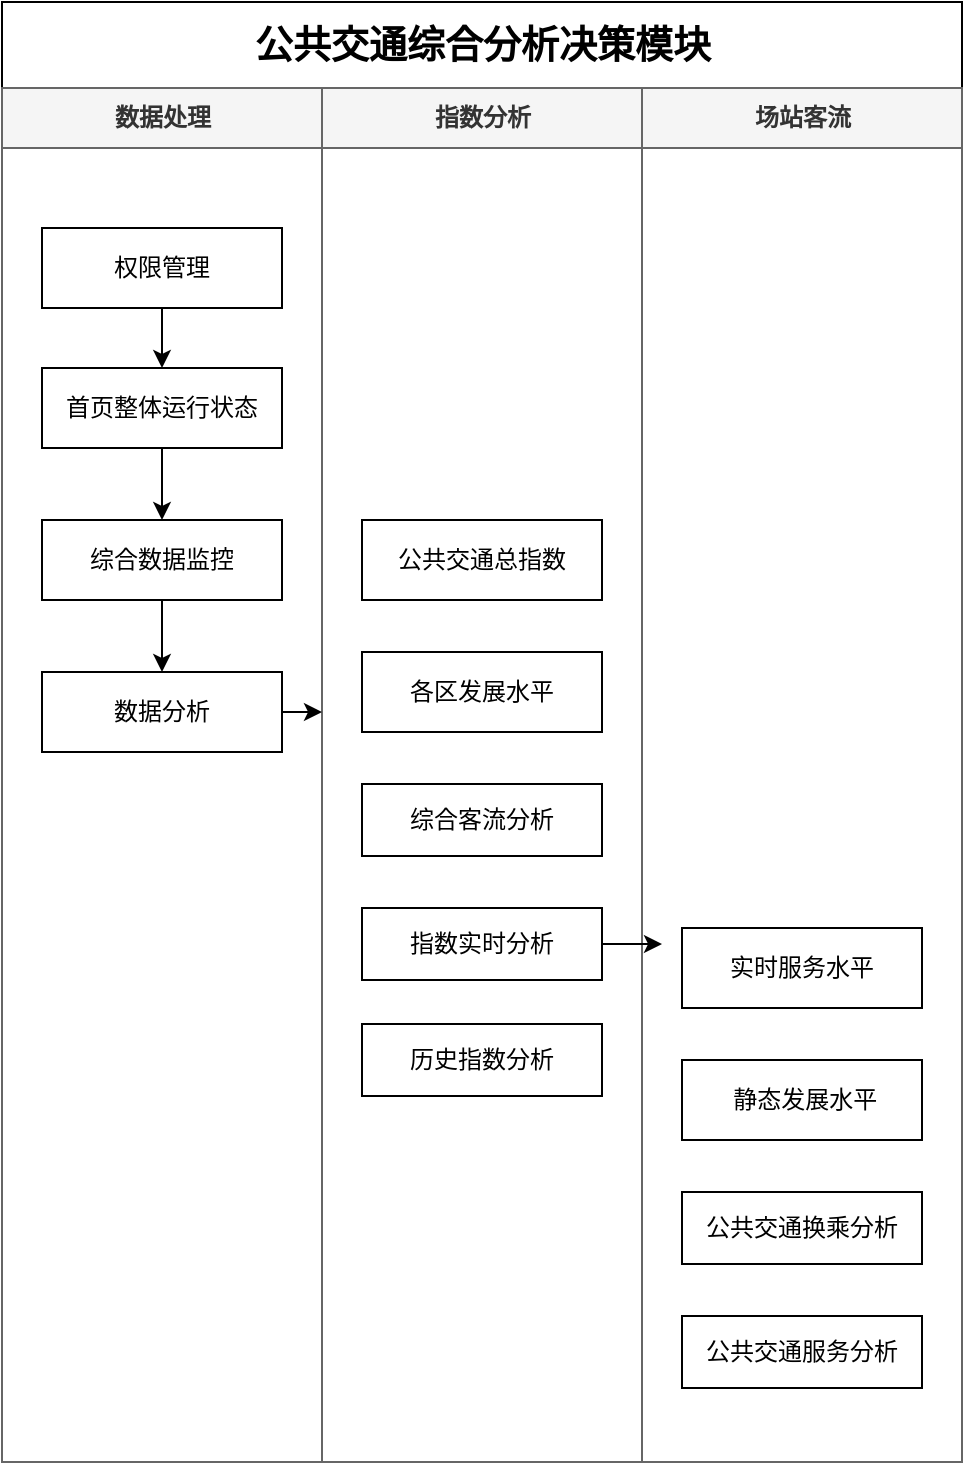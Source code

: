 <mxfile version="10.4.5" type="github"><diagram name="Page-1" id="74e2e168-ea6b-b213-b513-2b3c1d86103e"><mxGraphModel dx="945" dy="659" grid="1" gridSize="10" guides="1" tooltips="1" connect="1" arrows="1" fold="1" page="1" pageScale="1" pageWidth="1100" pageHeight="850" background="#ffffff" math="0" shadow="0"><root><mxCell id="0"/><mxCell id="1" parent="0"/><mxCell id="77e6c97f196da883-1" value="&lt;font style=&quot;font-size: 19px&quot;&gt;公共交通综合分析决策模块&lt;/font&gt;" style="swimlane;html=1;childLayout=stackLayout;startSize=43;rounded=0;shadow=0;labelBackgroundColor=none;strokeWidth=1;fontFamily=Verdana;fontSize=8;align=center;" parent="1" vertex="1"><mxGeometry x="70" y="71" width="480" height="730" as="geometry"/></mxCell><mxCell id="77e6c97f196da883-2" value="数据处理" style="swimlane;html=1;startSize=30;fillColor=#f5f5f5;strokeColor=#666666;fontColor=#333333;" parent="77e6c97f196da883-1" vertex="1"><mxGeometry y="43" width="160" height="687" as="geometry"/></mxCell><mxCell id="bQpevSb1k6cyhXLOTMyO-1" value="权限管理" style="rounded=0;whiteSpace=wrap;html=1;" parent="77e6c97f196da883-2" vertex="1"><mxGeometry x="20" y="70" width="120" height="40" as="geometry"/></mxCell><mxCell id="bQpevSb1k6cyhXLOTMyO-2" value="" style="endArrow=classic;html=1;exitX=0.5;exitY=1;exitDx=0;exitDy=0;entryX=0.5;entryY=0;entryDx=0;entryDy=0;" parent="77e6c97f196da883-2" source="bQpevSb1k6cyhXLOTMyO-1" target="bQpevSb1k6cyhXLOTMyO-3" edge="1"><mxGeometry width="50" height="50" relative="1" as="geometry"><mxPoint x="60" y="430" as="sourcePoint"/><mxPoint x="120" y="120" as="targetPoint"/></mxGeometry></mxCell><mxCell id="bQpevSb1k6cyhXLOTMyO-3" value="首页整体运行状态" style="rounded=0;whiteSpace=wrap;html=1;" parent="77e6c97f196da883-2" vertex="1"><mxGeometry x="20" y="140" width="120" height="40" as="geometry"/></mxCell><mxCell id="bQpevSb1k6cyhXLOTMyO-8" value="" style="endArrow=classic;html=1;exitX=0.5;exitY=1;exitDx=0;exitDy=0;entryX=0.5;entryY=0;entryDx=0;entryDy=0;" parent="77e6c97f196da883-2" source="bQpevSb1k6cyhXLOTMyO-3" target="bQpevSb1k6cyhXLOTMyO-9" edge="1"><mxGeometry width="50" height="50" relative="1" as="geometry"><mxPoint x="80.069" y="229.931" as="sourcePoint"/><mxPoint x="50" y="106" as="targetPoint"/></mxGeometry></mxCell><mxCell id="bQpevSb1k6cyhXLOTMyO-26" style="edgeStyle=orthogonalEdgeStyle;rounded=0;orthogonalLoop=1;jettySize=auto;html=1;exitX=0.5;exitY=1;exitDx=0;exitDy=0;" parent="77e6c97f196da883-2" source="bQpevSb1k6cyhXLOTMyO-9" target="bQpevSb1k6cyhXLOTMyO-24" edge="1"><mxGeometry relative="1" as="geometry"/></mxCell><mxCell id="bQpevSb1k6cyhXLOTMyO-9" value="综合数据监控" style="rounded=0;whiteSpace=wrap;html=1;" parent="77e6c97f196da883-2" vertex="1"><mxGeometry x="20" y="216" width="120" height="40" as="geometry"/></mxCell><mxCell id="bQpevSb1k6cyhXLOTMyO-24" value="数据分析" style="rounded=0;whiteSpace=wrap;html=1;" parent="77e6c97f196da883-2" vertex="1"><mxGeometry x="20" y="292" width="120" height="40" as="geometry"/></mxCell><mxCell id="77e6c97f196da883-3" value="指数分析" style="swimlane;html=1;startSize=30;fillColor=#f5f5f5;strokeColor=#666666;fontColor=#333333;" parent="77e6c97f196da883-1" vertex="1"><mxGeometry x="160" y="43" width="160" height="687" as="geometry"/></mxCell><mxCell id="bQpevSb1k6cyhXLOTMyO-14" value="公共交通总指数&lt;br&gt;" style="rounded=0;whiteSpace=wrap;html=1;" parent="77e6c97f196da883-3" vertex="1"><mxGeometry x="20" y="216" width="120" height="40" as="geometry"/></mxCell><mxCell id="bQpevSb1k6cyhXLOTMyO-15" value="各区发展水平" style="rounded=0;whiteSpace=wrap;html=1;" parent="77e6c97f196da883-3" vertex="1"><mxGeometry x="20" y="282" width="120" height="40" as="geometry"/></mxCell><mxCell id="bQpevSb1k6cyhXLOTMyO-16" value="综合客流分析" style="rounded=0;whiteSpace=wrap;html=1;" parent="77e6c97f196da883-3" vertex="1"><mxGeometry x="20" y="348" width="120" height="36" as="geometry"/></mxCell><mxCell id="bQpevSb1k6cyhXLOTMyO-17" value="指数实时分析" style="rounded=0;whiteSpace=wrap;html=1;" parent="77e6c97f196da883-3" vertex="1"><mxGeometry x="20" y="410" width="120" height="36" as="geometry"/></mxCell><mxCell id="bQpevSb1k6cyhXLOTMyO-34" value="历史指数分析" style="rounded=0;whiteSpace=wrap;html=1;" parent="77e6c97f196da883-3" vertex="1"><mxGeometry x="20" y="468" width="120" height="36" as="geometry"/></mxCell><mxCell id="bQpevSb1k6cyhXLOTMyO-28" style="edgeStyle=orthogonalEdgeStyle;rounded=0;orthogonalLoop=1;jettySize=auto;html=1;" parent="77e6c97f196da883-1" source="bQpevSb1k6cyhXLOTMyO-24" edge="1"><mxGeometry relative="1" as="geometry"><mxPoint x="160" y="355" as="targetPoint"/></mxGeometry></mxCell><mxCell id="77e6c97f196da883-4" value="场站客流" style="swimlane;html=1;startSize=30;fillColor=#f5f5f5;strokeColor=#666666;fontColor=#333333;" parent="77e6c97f196da883-1" vertex="1"><mxGeometry x="320" y="43" width="160" height="687" as="geometry"/></mxCell><mxCell id="bQpevSb1k6cyhXLOTMyO-18" value="实时服务水平" style="rounded=0;whiteSpace=wrap;html=1;" parent="77e6c97f196da883-4" vertex="1"><mxGeometry x="20" y="420" width="120" height="40" as="geometry"/></mxCell><mxCell id="bQpevSb1k6cyhXLOTMyO-19" value="&amp;nbsp;静态发展水平" style="rounded=0;whiteSpace=wrap;html=1;" parent="77e6c97f196da883-4" vertex="1"><mxGeometry x="20" y="486" width="120" height="40" as="geometry"/></mxCell><mxCell id="bQpevSb1k6cyhXLOTMyO-20" value="公共交通换乘分析" style="rounded=0;whiteSpace=wrap;html=1;" parent="77e6c97f196da883-4" vertex="1"><mxGeometry x="20" y="552" width="120" height="36" as="geometry"/></mxCell><mxCell id="bQpevSb1k6cyhXLOTMyO-21" value="公共交通服务分析" style="rounded=0;whiteSpace=wrap;html=1;" parent="77e6c97f196da883-4" vertex="1"><mxGeometry x="20" y="614" width="120" height="36" as="geometry"/></mxCell><mxCell id="bQpevSb1k6cyhXLOTMyO-33" style="edgeStyle=orthogonalEdgeStyle;rounded=0;orthogonalLoop=1;jettySize=auto;html=1;" parent="1" source="bQpevSb1k6cyhXLOTMyO-17" edge="1"><mxGeometry relative="1" as="geometry"><mxPoint x="400" y="542.0" as="targetPoint"/></mxGeometry></mxCell></root></mxGraphModel></diagram></mxfile>